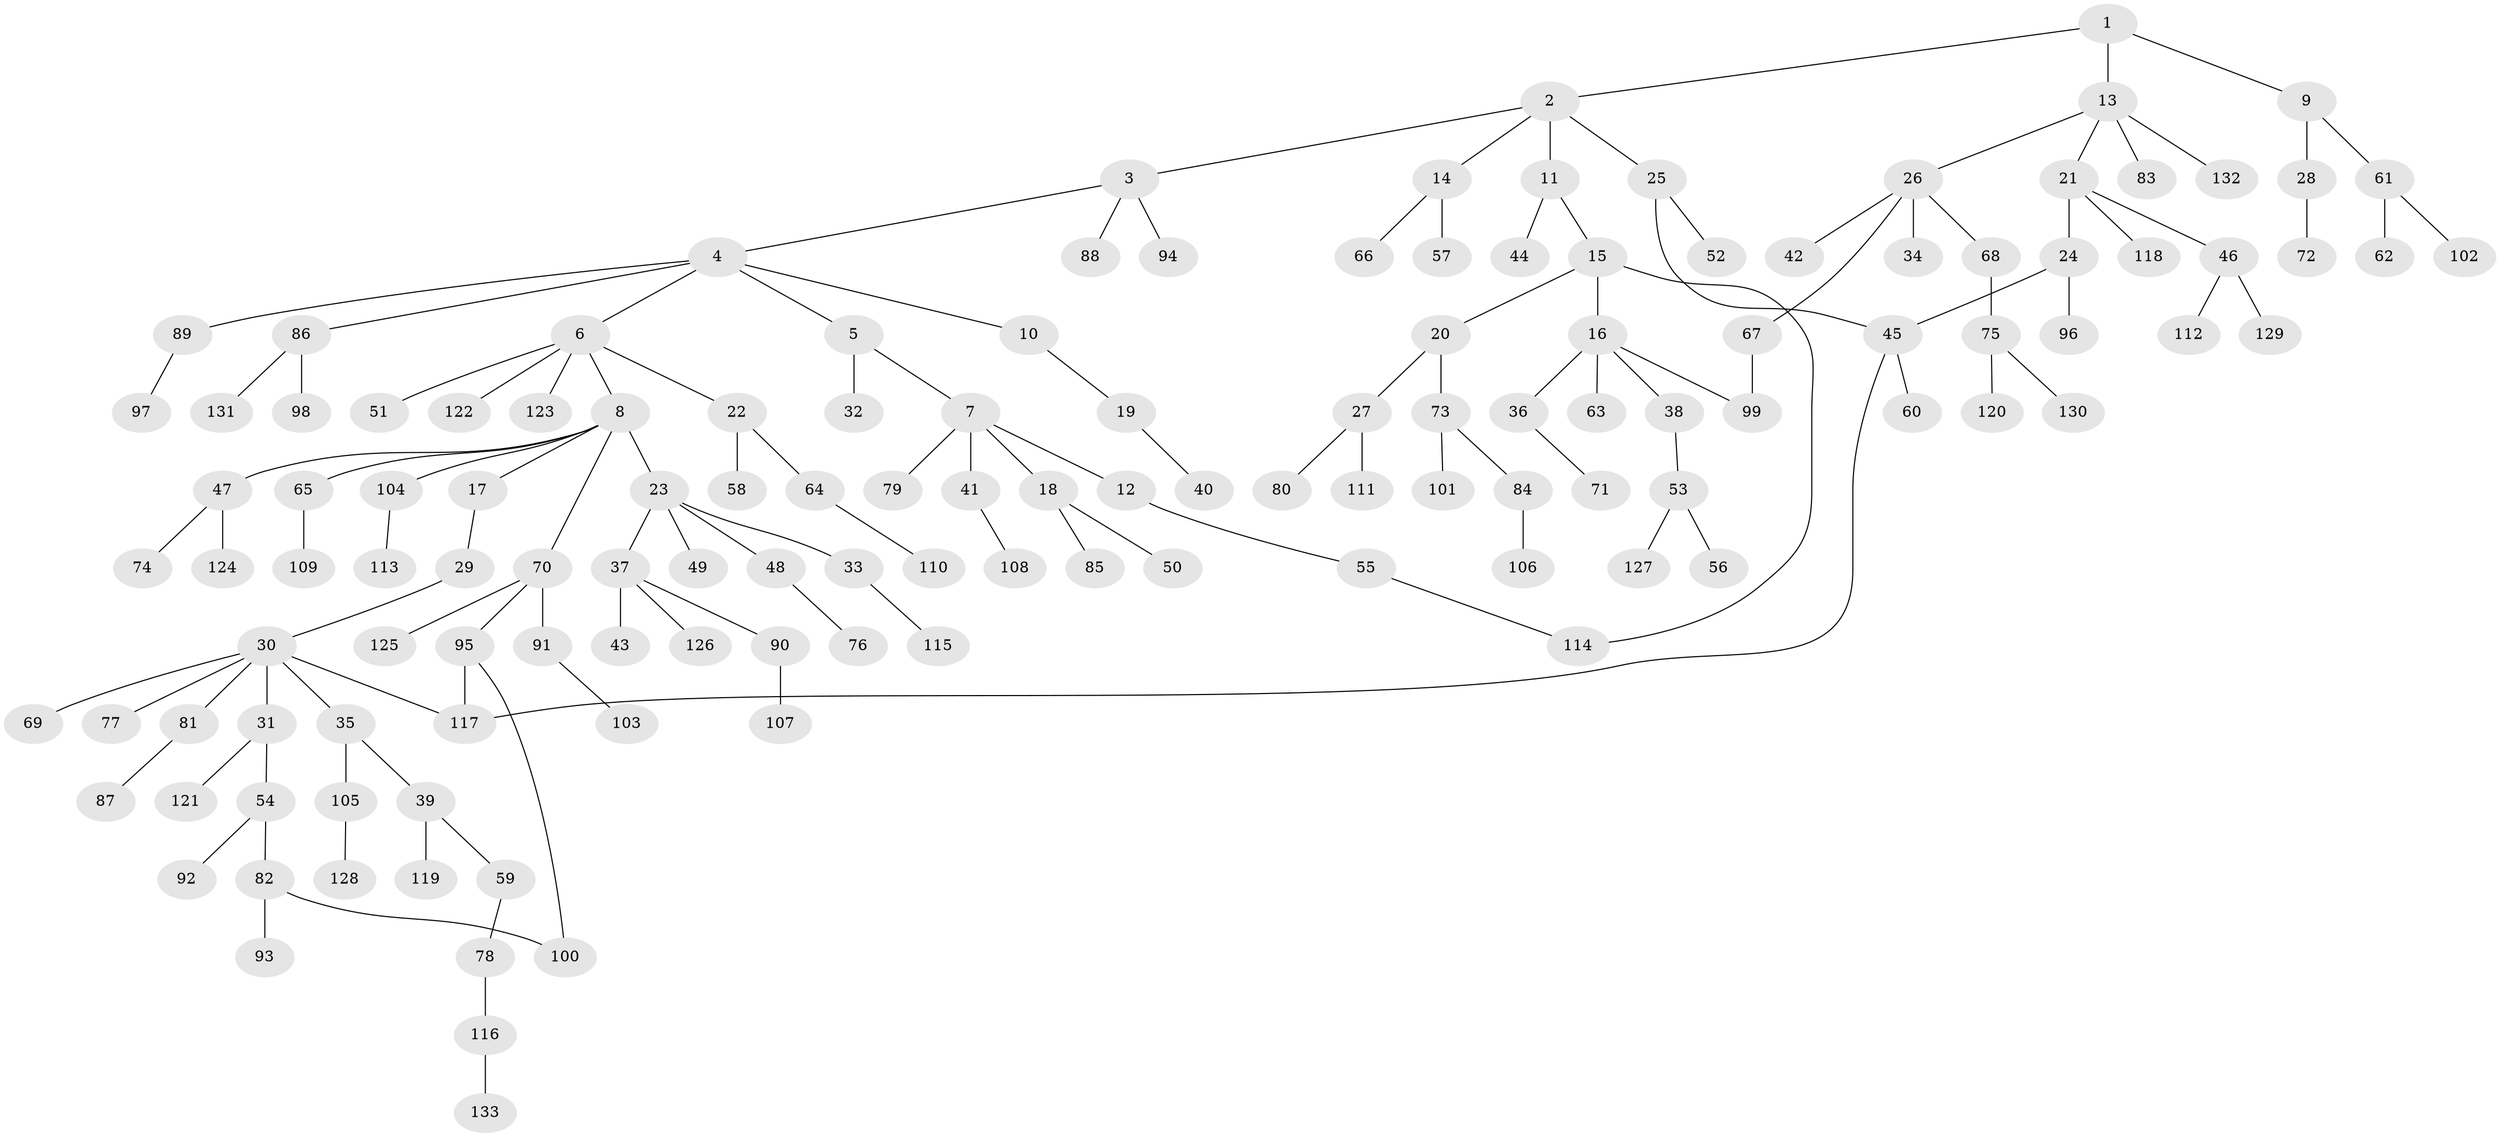 // coarse degree distribution, {4: 0.08045977011494253, 7: 0.022988505747126436, 2: 0.26436781609195403, 5: 0.034482758620689655, 9: 0.011494252873563218, 3: 0.09195402298850575, 1: 0.4827586206896552, 6: 0.011494252873563218}
// Generated by graph-tools (version 1.1) at 2025/41/03/06/25 10:41:30]
// undirected, 133 vertices, 138 edges
graph export_dot {
graph [start="1"]
  node [color=gray90,style=filled];
  1;
  2;
  3;
  4;
  5;
  6;
  7;
  8;
  9;
  10;
  11;
  12;
  13;
  14;
  15;
  16;
  17;
  18;
  19;
  20;
  21;
  22;
  23;
  24;
  25;
  26;
  27;
  28;
  29;
  30;
  31;
  32;
  33;
  34;
  35;
  36;
  37;
  38;
  39;
  40;
  41;
  42;
  43;
  44;
  45;
  46;
  47;
  48;
  49;
  50;
  51;
  52;
  53;
  54;
  55;
  56;
  57;
  58;
  59;
  60;
  61;
  62;
  63;
  64;
  65;
  66;
  67;
  68;
  69;
  70;
  71;
  72;
  73;
  74;
  75;
  76;
  77;
  78;
  79;
  80;
  81;
  82;
  83;
  84;
  85;
  86;
  87;
  88;
  89;
  90;
  91;
  92;
  93;
  94;
  95;
  96;
  97;
  98;
  99;
  100;
  101;
  102;
  103;
  104;
  105;
  106;
  107;
  108;
  109;
  110;
  111;
  112;
  113;
  114;
  115;
  116;
  117;
  118;
  119;
  120;
  121;
  122;
  123;
  124;
  125;
  126;
  127;
  128;
  129;
  130;
  131;
  132;
  133;
  1 -- 2;
  1 -- 9;
  1 -- 13;
  2 -- 3;
  2 -- 11;
  2 -- 14;
  2 -- 25;
  3 -- 4;
  3 -- 88;
  3 -- 94;
  4 -- 5;
  4 -- 6;
  4 -- 10;
  4 -- 86;
  4 -- 89;
  5 -- 7;
  5 -- 32;
  6 -- 8;
  6 -- 22;
  6 -- 51;
  6 -- 122;
  6 -- 123;
  7 -- 12;
  7 -- 18;
  7 -- 41;
  7 -- 79;
  8 -- 17;
  8 -- 23;
  8 -- 47;
  8 -- 65;
  8 -- 70;
  8 -- 104;
  9 -- 28;
  9 -- 61;
  10 -- 19;
  11 -- 15;
  11 -- 44;
  12 -- 55;
  13 -- 21;
  13 -- 26;
  13 -- 83;
  13 -- 132;
  14 -- 57;
  14 -- 66;
  15 -- 16;
  15 -- 20;
  15 -- 114;
  16 -- 36;
  16 -- 38;
  16 -- 63;
  16 -- 99;
  17 -- 29;
  18 -- 50;
  18 -- 85;
  19 -- 40;
  20 -- 27;
  20 -- 73;
  21 -- 24;
  21 -- 46;
  21 -- 118;
  22 -- 58;
  22 -- 64;
  23 -- 33;
  23 -- 37;
  23 -- 48;
  23 -- 49;
  24 -- 45;
  24 -- 96;
  25 -- 52;
  25 -- 45;
  26 -- 34;
  26 -- 42;
  26 -- 67;
  26 -- 68;
  27 -- 80;
  27 -- 111;
  28 -- 72;
  29 -- 30;
  30 -- 31;
  30 -- 35;
  30 -- 69;
  30 -- 77;
  30 -- 81;
  30 -- 117;
  31 -- 54;
  31 -- 121;
  33 -- 115;
  35 -- 39;
  35 -- 105;
  36 -- 71;
  37 -- 43;
  37 -- 90;
  37 -- 126;
  38 -- 53;
  39 -- 59;
  39 -- 119;
  41 -- 108;
  45 -- 60;
  45 -- 117;
  46 -- 112;
  46 -- 129;
  47 -- 74;
  47 -- 124;
  48 -- 76;
  53 -- 56;
  53 -- 127;
  54 -- 82;
  54 -- 92;
  55 -- 114;
  59 -- 78;
  61 -- 62;
  61 -- 102;
  64 -- 110;
  65 -- 109;
  67 -- 99;
  68 -- 75;
  70 -- 91;
  70 -- 95;
  70 -- 125;
  73 -- 84;
  73 -- 101;
  75 -- 120;
  75 -- 130;
  78 -- 116;
  81 -- 87;
  82 -- 93;
  82 -- 100;
  84 -- 106;
  86 -- 98;
  86 -- 131;
  89 -- 97;
  90 -- 107;
  91 -- 103;
  95 -- 100;
  95 -- 117;
  104 -- 113;
  105 -- 128;
  116 -- 133;
}
